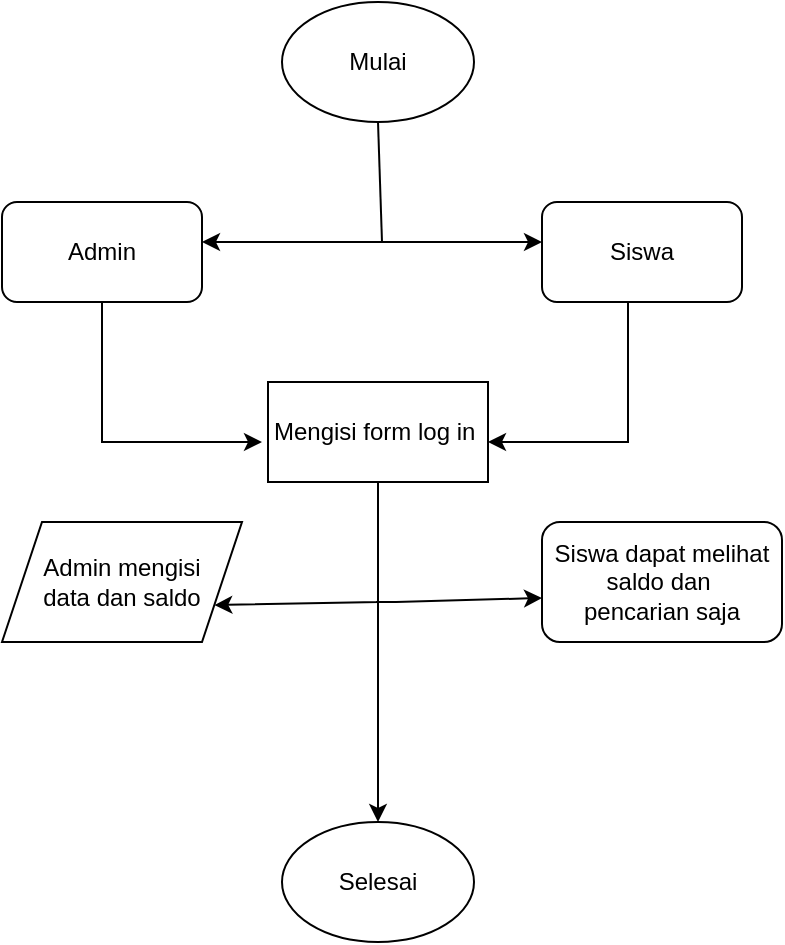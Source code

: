 <mxfile version="24.7.7">
  <diagram name="Halaman-1" id="10phXXoiHyt751GaJMq6">
    <mxGraphModel dx="1052" dy="627" grid="1" gridSize="10" guides="1" tooltips="1" connect="1" arrows="1" fold="1" page="1" pageScale="1" pageWidth="827" pageHeight="1169" math="0" shadow="0">
      <root>
        <mxCell id="0" />
        <mxCell id="1" parent="0" />
        <mxCell id="-1lic2bd7KNMTpwJJDs7-1" value="Mulai" style="ellipse;whiteSpace=wrap;html=1;" vertex="1" parent="1">
          <mxGeometry x="380" y="60" width="96" height="60" as="geometry" />
        </mxCell>
        <mxCell id="-1lic2bd7KNMTpwJJDs7-2" value="Admin" style="rounded=1;whiteSpace=wrap;html=1;" vertex="1" parent="1">
          <mxGeometry x="240" y="160" width="100" height="50" as="geometry" />
        </mxCell>
        <mxCell id="-1lic2bd7KNMTpwJJDs7-3" value="Siswa" style="rounded=1;whiteSpace=wrap;html=1;" vertex="1" parent="1">
          <mxGeometry x="510" y="160" width="100" height="50" as="geometry" />
        </mxCell>
        <mxCell id="-1lic2bd7KNMTpwJJDs7-5" value="" style="endArrow=none;html=1;rounded=0;entryX=0.5;entryY=1;entryDx=0;entryDy=0;" edge="1" parent="1" target="-1lic2bd7KNMTpwJJDs7-1">
          <mxGeometry width="50" height="50" relative="1" as="geometry">
            <mxPoint x="430" y="180" as="sourcePoint" />
            <mxPoint x="440" y="300" as="targetPoint" />
          </mxGeometry>
        </mxCell>
        <mxCell id="-1lic2bd7KNMTpwJJDs7-6" value="" style="endArrow=classic;startArrow=classic;html=1;rounded=0;entryX=0;entryY=0.5;entryDx=0;entryDy=0;" edge="1" parent="1">
          <mxGeometry width="50" height="50" relative="1" as="geometry">
            <mxPoint x="340" y="180" as="sourcePoint" />
            <mxPoint x="510" y="180" as="targetPoint" />
          </mxGeometry>
        </mxCell>
        <mxCell id="-1lic2bd7KNMTpwJJDs7-9" value="Mengisi form log in&amp;nbsp;" style="rounded=0;whiteSpace=wrap;html=1;" vertex="1" parent="1">
          <mxGeometry x="373" y="250" width="110" height="50" as="geometry" />
        </mxCell>
        <mxCell id="-1lic2bd7KNMTpwJJDs7-12" value="" style="endArrow=classic;html=1;rounded=0;exitX=0.5;exitY=1;exitDx=0;exitDy=0;" edge="1" parent="1" source="-1lic2bd7KNMTpwJJDs7-2">
          <mxGeometry width="50" height="50" relative="1" as="geometry">
            <mxPoint x="390" y="350" as="sourcePoint" />
            <mxPoint x="370" y="280" as="targetPoint" />
            <Array as="points">
              <mxPoint x="290" y="280" />
            </Array>
          </mxGeometry>
        </mxCell>
        <mxCell id="-1lic2bd7KNMTpwJJDs7-13" value="" style="endArrow=classic;html=1;rounded=0;exitX=0.5;exitY=1;exitDx=0;exitDy=0;" edge="1" parent="1">
          <mxGeometry width="50" height="50" relative="1" as="geometry">
            <mxPoint x="553" y="210" as="sourcePoint" />
            <mxPoint x="483" y="280" as="targetPoint" />
            <Array as="points">
              <mxPoint x="553" y="280" />
            </Array>
          </mxGeometry>
        </mxCell>
        <mxCell id="-1lic2bd7KNMTpwJJDs7-14" value="Admin mengisi&lt;div&gt;data dan saldo&lt;/div&gt;" style="shape=parallelogram;perimeter=parallelogramPerimeter;whiteSpace=wrap;html=1;fixedSize=1;" vertex="1" parent="1">
          <mxGeometry x="240" y="320" width="120" height="60" as="geometry" />
        </mxCell>
        <mxCell id="-1lic2bd7KNMTpwJJDs7-15" value="" style="endArrow=classic;html=1;rounded=0;exitX=0.5;exitY=1;exitDx=0;exitDy=0;entryX=1;entryY=0.75;entryDx=0;entryDy=0;" edge="1" parent="1" source="-1lic2bd7KNMTpwJJDs7-9" target="-1lic2bd7KNMTpwJJDs7-14">
          <mxGeometry width="50" height="50" relative="1" as="geometry">
            <mxPoint x="470" y="360" as="sourcePoint" />
            <mxPoint x="410" y="440" as="targetPoint" />
            <Array as="points">
              <mxPoint x="428" y="360" />
            </Array>
          </mxGeometry>
        </mxCell>
        <mxCell id="-1lic2bd7KNMTpwJJDs7-16" value="Siswa dapat melihat saldo dan&amp;nbsp;&lt;div&gt;pencarian saja&lt;/div&gt;" style="rounded=1;whiteSpace=wrap;html=1;" vertex="1" parent="1">
          <mxGeometry x="510" y="320" width="120" height="60" as="geometry" />
        </mxCell>
        <mxCell id="-1lic2bd7KNMTpwJJDs7-19" value="" style="endArrow=classic;html=1;rounded=0;entryX=0.025;entryY=0.633;entryDx=0;entryDy=0;entryPerimeter=0;" edge="1" parent="1">
          <mxGeometry width="50" height="50" relative="1" as="geometry">
            <mxPoint x="427" y="360" as="sourcePoint" />
            <mxPoint x="510" y="357.98" as="targetPoint" />
            <Array as="points">
              <mxPoint x="437" y="360" />
            </Array>
          </mxGeometry>
        </mxCell>
        <mxCell id="-1lic2bd7KNMTpwJJDs7-20" value="Selesai" style="ellipse;whiteSpace=wrap;html=1;" vertex="1" parent="1">
          <mxGeometry x="380" y="470" width="96" height="60" as="geometry" />
        </mxCell>
        <mxCell id="-1lic2bd7KNMTpwJJDs7-21" value="" style="endArrow=classic;html=1;rounded=0;entryX=0.5;entryY=0;entryDx=0;entryDy=0;" edge="1" parent="1" target="-1lic2bd7KNMTpwJJDs7-20">
          <mxGeometry width="50" height="50" relative="1" as="geometry">
            <mxPoint x="428" y="360" as="sourcePoint" />
            <mxPoint x="440" y="300" as="targetPoint" />
          </mxGeometry>
        </mxCell>
      </root>
    </mxGraphModel>
  </diagram>
</mxfile>
